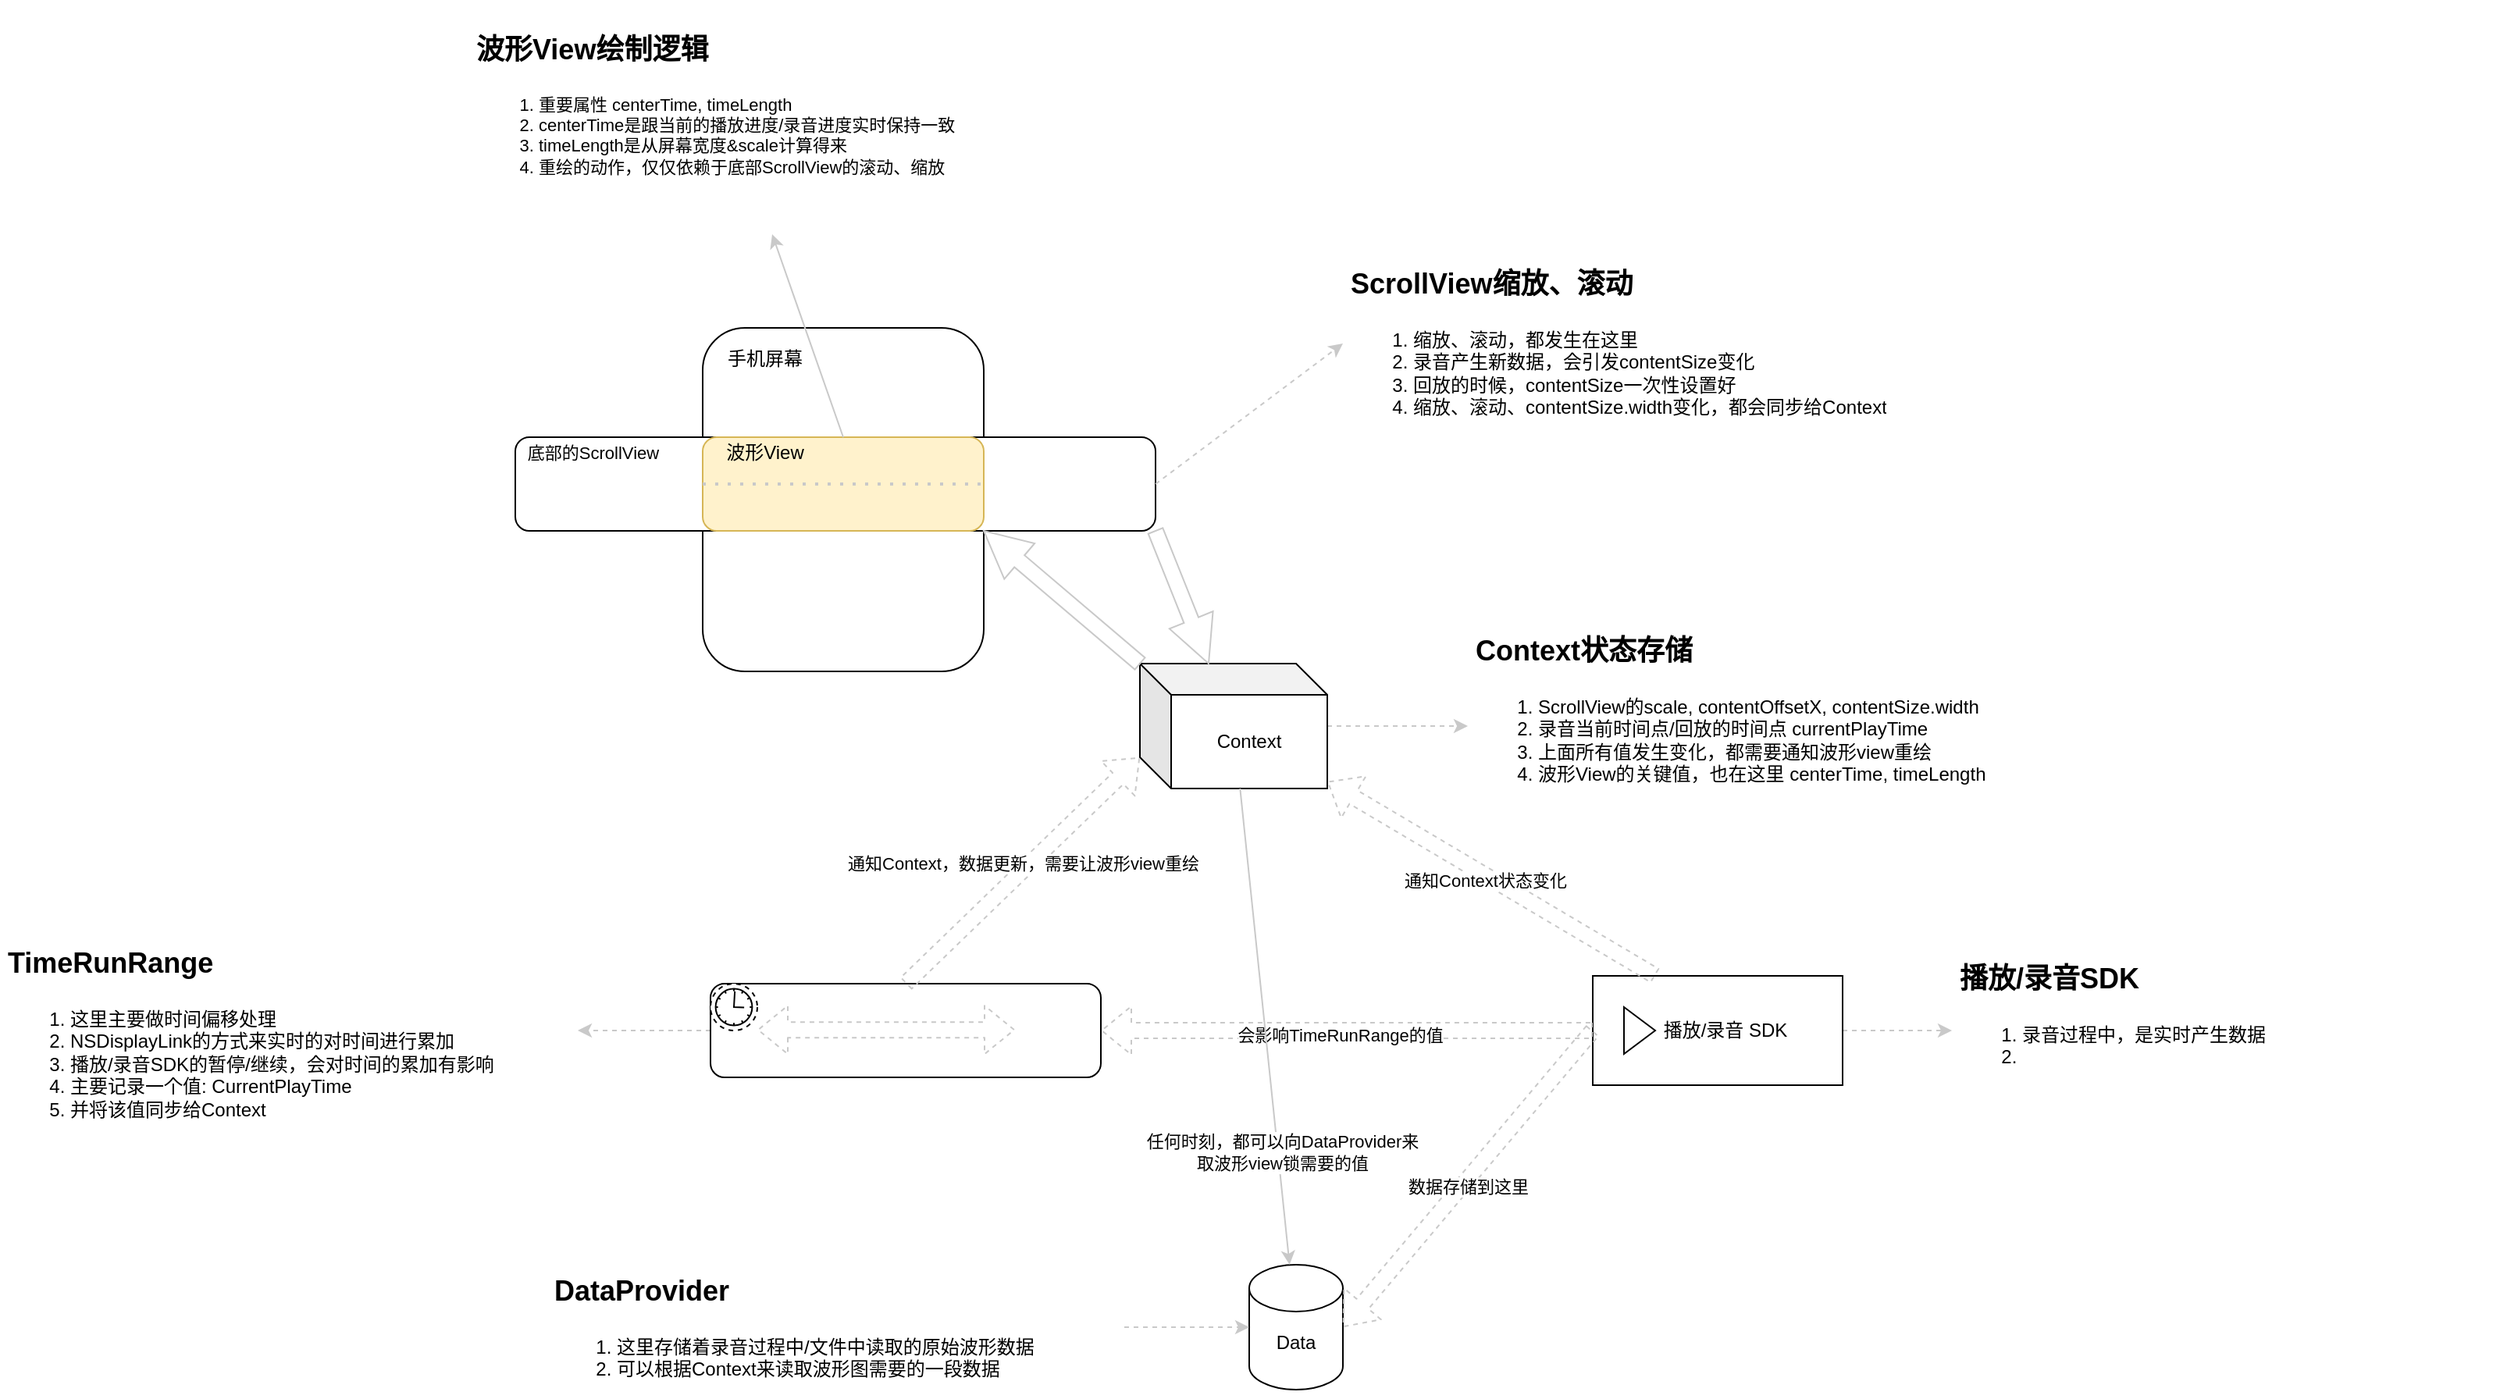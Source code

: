 <mxfile version="14.1.9" type="github">
  <diagram id="p8HPg3vbl-VkapSL3GHT" name="Page-1">
    <mxGraphModel dx="2520" dy="895" grid="1" gridSize="10" guides="1" tooltips="1" connect="1" arrows="1" fold="1" page="1" pageScale="1" pageWidth="827" pageHeight="1169" math="0" shadow="0">
      <root>
        <mxCell id="0" />
        <mxCell id="1" parent="0" />
        <mxCell id="yp2vRg8m_nEioMY8WrKE-5" value="" style="rounded=1;whiteSpace=wrap;html=1;" vertex="1" parent="1">
          <mxGeometry x="170" y="370" width="180" height="220" as="geometry" />
        </mxCell>
        <mxCell id="yp2vRg8m_nEioMY8WrKE-6" value="" style="rounded=1;whiteSpace=wrap;html=1;" vertex="1" parent="1">
          <mxGeometry x="50" y="440" width="410" height="60" as="geometry" />
        </mxCell>
        <mxCell id="yp2vRg8m_nEioMY8WrKE-7" value="" style="rounded=1;whiteSpace=wrap;html=1;fillColor=#fff2cc;strokeColor=#d6b656;" vertex="1" parent="1">
          <mxGeometry x="170" y="440" width="180" height="60" as="geometry" />
        </mxCell>
        <mxCell id="yp2vRg8m_nEioMY8WrKE-8" value="&lt;font style=&quot;font-size: 11px&quot;&gt;底部的ScrollView&lt;/font&gt;" style="text;html=1;strokeColor=none;fillColor=none;align=center;verticalAlign=middle;whiteSpace=wrap;rounded=0;" vertex="1" parent="1">
          <mxGeometry x="50" y="440" width="100" height="20" as="geometry" />
        </mxCell>
        <mxCell id="yp2vRg8m_nEioMY8WrKE-10" value="波形View" style="text;html=1;strokeColor=none;fillColor=none;align=center;verticalAlign=middle;whiteSpace=wrap;rounded=0;" vertex="1" parent="1">
          <mxGeometry x="170" y="440" width="80" height="20" as="geometry" />
        </mxCell>
        <mxCell id="yp2vRg8m_nEioMY8WrKE-11" value="手机屏幕" style="text;html=1;strokeColor=none;fillColor=none;align=center;verticalAlign=middle;whiteSpace=wrap;rounded=0;" vertex="1" parent="1">
          <mxGeometry x="175" y="380" width="70" height="20" as="geometry" />
        </mxCell>
        <mxCell id="yp2vRg8m_nEioMY8WrKE-12" value="" style="shape=cylinder3;whiteSpace=wrap;html=1;boundedLbl=1;backgroundOutline=1;size=15;gradientColor=none;" vertex="1" parent="1">
          <mxGeometry x="520" y="970" width="60" height="80" as="geometry" />
        </mxCell>
        <mxCell id="yp2vRg8m_nEioMY8WrKE-13" value="Data" style="text;html=1;strokeColor=none;fillColor=none;align=center;verticalAlign=middle;whiteSpace=wrap;rounded=0;" vertex="1" parent="1">
          <mxGeometry x="530" y="1010" width="40" height="20" as="geometry" />
        </mxCell>
        <mxCell id="yp2vRg8m_nEioMY8WrKE-17" value="" style="endArrow=none;dashed=1;html=1;dashPattern=1 3;strokeWidth=2;exitX=0;exitY=0.5;exitDx=0;exitDy=0;entryX=1;entryY=0.5;entryDx=0;entryDy=0;strokeColor=#C9C9C9;" edge="1" parent="1" source="yp2vRg8m_nEioMY8WrKE-7" target="yp2vRg8m_nEioMY8WrKE-7">
          <mxGeometry width="50" height="50" relative="1" as="geometry">
            <mxPoint x="175" y="469.58" as="sourcePoint" />
            <mxPoint x="275" y="469.58" as="targetPoint" />
          </mxGeometry>
        </mxCell>
        <mxCell id="yp2vRg8m_nEioMY8WrKE-19" style="edgeStyle=none;rounded=0;orthogonalLoop=1;jettySize=auto;html=1;entryX=0.5;entryY=0;entryDx=0;entryDy=0;strokeColor=#C9C9C9;startArrow=classic;startFill=1;endArrow=none;endFill=0;" edge="1" parent="1" source="yp2vRg8m_nEioMY8WrKE-18" target="yp2vRg8m_nEioMY8WrKE-7">
          <mxGeometry relative="1" as="geometry" />
        </mxCell>
        <mxCell id="yp2vRg8m_nEioMY8WrKE-18" value="&lt;h1&gt;&lt;font style=&quot;font-size: 18px&quot;&gt;波形View绘制逻辑&lt;/font&gt;&lt;/h1&gt;&lt;div style=&quot;font-size: 11px&quot;&gt;&lt;ol&gt;&lt;li&gt;&lt;span style=&quot;font-size: 11px&quot;&gt;&lt;font style=&quot;font-size: 11px&quot;&gt;重要属性 centerTime, timeLength&lt;/font&gt;&lt;/span&gt;&lt;/li&gt;&lt;li&gt;&lt;span style=&quot;font-size: 11px&quot;&gt;&lt;font style=&quot;font-size: 11px&quot;&gt;centerTime是跟当前的播放进度/录音进度实时保持一致&lt;/font&gt;&lt;/span&gt;&lt;/li&gt;&lt;li&gt;&lt;span style=&quot;font-size: 11px&quot;&gt;&lt;font style=&quot;font-size: 11px&quot;&gt;timeLength是从屏幕宽度&amp;amp;scale计算得来&lt;/font&gt;&lt;/span&gt;&lt;/li&gt;&lt;li&gt;重绘的动作，仅仅依赖于底部ScrollView的滚动、缩放&lt;/li&gt;&lt;/ol&gt;&lt;/div&gt;" style="text;html=1;strokeColor=none;fillColor=none;spacing=5;spacingTop=-20;whiteSpace=wrap;overflow=hidden;rounded=0;" vertex="1" parent="1">
          <mxGeometry x="20" y="170" width="340" height="140" as="geometry" />
        </mxCell>
        <mxCell id="yp2vRg8m_nEioMY8WrKE-20" value="&lt;p style=&quot;line-height: 70%&quot;&gt;&lt;/p&gt;&lt;h1&gt;&lt;font style=&quot;font-size: 18px&quot;&gt;ScrollView缩放、滚动&lt;/font&gt;&lt;/h1&gt;&lt;p&gt;&lt;/p&gt;&lt;ol&gt;&lt;li&gt;缩放、滚动，都发生在这里&lt;/li&gt;&lt;li&gt;录音产生新数据，会引发contentSize变化&lt;/li&gt;&lt;li&gt;回放的时候，contentSize一次性设置好&lt;/li&gt;&lt;li&gt;缩放、滚动、contentSize.width变化，都会同步给Context&lt;/li&gt;&lt;/ol&gt;&lt;p&gt;&lt;/p&gt;&lt;p&gt;&lt;/p&gt;" style="text;html=1;strokeColor=none;fillColor=none;spacing=5;spacingTop=-20;whiteSpace=wrap;overflow=hidden;rounded=0;" vertex="1" parent="1">
          <mxGeometry x="580" y="320" width="370" height="120" as="geometry" />
        </mxCell>
        <mxCell id="yp2vRg8m_nEioMY8WrKE-30" style="edgeStyle=none;rounded=0;orthogonalLoop=1;jettySize=auto;html=1;entryX=0;entryY=0.5;entryDx=0;entryDy=0;startArrow=none;startFill=0;endArrow=classic;endFill=1;strokeColor=#C9C9C9;dashed=1;" edge="1" parent="1" source="yp2vRg8m_nEioMY8WrKE-21" target="yp2vRg8m_nEioMY8WrKE-22">
          <mxGeometry relative="1" as="geometry" />
        </mxCell>
        <mxCell id="yp2vRg8m_nEioMY8WrKE-21" value="Context" style="shape=cube;whiteSpace=wrap;html=1;boundedLbl=1;backgroundOutline=1;darkOpacity=0.05;darkOpacity2=0.1;gradientColor=none;" vertex="1" parent="1">
          <mxGeometry x="450" y="585" width="120" height="80" as="geometry" />
        </mxCell>
        <mxCell id="yp2vRg8m_nEioMY8WrKE-22" value="&lt;p style=&quot;line-height: 70%&quot;&gt;&lt;/p&gt;&lt;h1&gt;&lt;font style=&quot;font-size: 18px&quot;&gt;Context状态存储&lt;/font&gt;&lt;/h1&gt;&lt;p&gt;&lt;/p&gt;&lt;ol&gt;&lt;li&gt;&lt;span&gt;ScrollView的scale, contentOffsetX, contentSize.width&lt;/span&gt;&lt;/li&gt;&lt;li&gt;&lt;span&gt;录音当前时间点/回放的时间点 currentPlayTime&lt;/span&gt;&lt;/li&gt;&lt;li&gt;上面所有值发生变化，都需要通知波形view重绘&lt;/li&gt;&lt;li&gt;波形View的关键值，也在这里 centerTime, timeLength&lt;/li&gt;&lt;/ol&gt;&lt;p&gt;&lt;/p&gt;&lt;p&gt;&lt;/p&gt;" style="text;html=1;strokeColor=none;fillColor=none;spacing=5;spacingTop=-20;whiteSpace=wrap;overflow=hidden;rounded=0;" vertex="1" parent="1">
          <mxGeometry x="660" y="555" width="400" height="140" as="geometry" />
        </mxCell>
        <mxCell id="yp2vRg8m_nEioMY8WrKE-53" style="edgeStyle=none;rounded=0;orthogonalLoop=1;jettySize=auto;html=1;entryX=0;entryY=0.5;entryDx=0;entryDy=0;dashed=1;startArrow=none;startFill=0;endArrow=classic;endFill=1;strokeColor=#C9C9C9;" edge="1" parent="1" source="yp2vRg8m_nEioMY8WrKE-23" target="yp2vRg8m_nEioMY8WrKE-39">
          <mxGeometry relative="1" as="geometry" />
        </mxCell>
        <mxCell id="yp2vRg8m_nEioMY8WrKE-23" value="&amp;nbsp; &amp;nbsp;播放/录音 SDK" style="html=1;whiteSpace=wrap;container=1;recursiveResize=0;collapsible=0;gradientColor=none;" vertex="1" parent="1">
          <mxGeometry x="740" y="785" width="160" height="70" as="geometry" />
        </mxCell>
        <mxCell id="yp2vRg8m_nEioMY8WrKE-24" value="" style="triangle;html=1;whiteSpace=wrap;" vertex="1" parent="yp2vRg8m_nEioMY8WrKE-23">
          <mxGeometry x="20" y="20" width="20" height="30" as="geometry" />
        </mxCell>
        <mxCell id="yp2vRg8m_nEioMY8WrKE-28" style="edgeStyle=none;rounded=0;orthogonalLoop=1;jettySize=auto;html=1;strokeColor=#C9C9C9;exitX=1;exitY=0.5;exitDx=0;exitDy=0;dashed=1;entryX=0;entryY=0.5;entryDx=0;entryDy=0;" edge="1" parent="1" source="yp2vRg8m_nEioMY8WrKE-6" target="yp2vRg8m_nEioMY8WrKE-20">
          <mxGeometry relative="1" as="geometry">
            <mxPoint x="-50" y="540" as="sourcePoint" />
            <mxPoint x="580" y="470" as="targetPoint" />
          </mxGeometry>
        </mxCell>
        <mxCell id="yp2vRg8m_nEioMY8WrKE-29" value="" style="shape=arrow;endArrow=classic;html=1;strokeColor=#C9C9C9;exitX=1;exitY=1;exitDx=0;exitDy=0;" edge="1" parent="1" source="yp2vRg8m_nEioMY8WrKE-6" target="yp2vRg8m_nEioMY8WrKE-21">
          <mxGeometry width="50" height="50" relative="1" as="geometry">
            <mxPoint x="490" y="590" as="sourcePoint" />
            <mxPoint x="540" y="540" as="targetPoint" />
          </mxGeometry>
        </mxCell>
        <mxCell id="yp2vRg8m_nEioMY8WrKE-31" value="" style="shape=arrow;endArrow=classic;html=1;strokeColor=#C9C9C9;exitX=0;exitY=0;exitDx=0;exitDy=0;entryX=1;entryY=1;entryDx=0;entryDy=0;exitPerimeter=0;" edge="1" parent="1" source="yp2vRg8m_nEioMY8WrKE-21" target="yp2vRg8m_nEioMY8WrKE-7">
          <mxGeometry width="50" height="50" relative="1" as="geometry">
            <mxPoint x="340" y="360" as="sourcePoint" />
            <mxPoint x="440" y="240" as="targetPoint" />
          </mxGeometry>
        </mxCell>
        <mxCell id="yp2vRg8m_nEioMY8WrKE-34" style="edgeStyle=none;rounded=0;orthogonalLoop=1;jettySize=auto;html=1;entryX=0;entryY=0.5;entryDx=0;entryDy=0;entryPerimeter=0;dashed=1;startArrow=none;startFill=0;endArrow=classic;endFill=1;strokeColor=#C9C9C9;exitX=1;exitY=0.5;exitDx=0;exitDy=0;" edge="1" parent="1" source="yp2vRg8m_nEioMY8WrKE-33" target="yp2vRg8m_nEioMY8WrKE-12">
          <mxGeometry relative="1" as="geometry" />
        </mxCell>
        <mxCell id="yp2vRg8m_nEioMY8WrKE-33" value="&lt;p style=&quot;line-height: 70%&quot;&gt;&lt;/p&gt;&lt;h1&gt;&lt;span style=&quot;font-size: 18px&quot;&gt;DataProvider&lt;/span&gt;&lt;/h1&gt;&lt;p&gt;&lt;/p&gt;&lt;ol&gt;&lt;li&gt;这里存储着录音过程中/文件中读取的原始波形数据&lt;/li&gt;&lt;li&gt;可以根据Context来读取波形图需要的一段数据&lt;/li&gt;&lt;/ol&gt;&lt;p&gt;&lt;/p&gt;&lt;p&gt;&lt;/p&gt;" style="text;html=1;strokeColor=none;fillColor=none;spacing=5;spacingTop=-20;whiteSpace=wrap;overflow=hidden;rounded=0;" vertex="1" parent="1">
          <mxGeometry x="70" y="965" width="370" height="90" as="geometry" />
        </mxCell>
        <mxCell id="yp2vRg8m_nEioMY8WrKE-35" value="" style="shape=flexArrow;endArrow=classic;html=1;dashed=1;strokeColor=#C9C9C9;exitX=0;exitY=0.5;exitDx=0;exitDy=0;entryX=1;entryY=0.5;entryDx=0;entryDy=0;entryPerimeter=0;" edge="1" parent="1" source="yp2vRg8m_nEioMY8WrKE-23" target="yp2vRg8m_nEioMY8WrKE-12">
          <mxGeometry width="50" height="50" relative="1" as="geometry">
            <mxPoint x="660" y="960" as="sourcePoint" />
            <mxPoint x="710" y="910" as="targetPoint" />
          </mxGeometry>
        </mxCell>
        <mxCell id="yp2vRg8m_nEioMY8WrKE-36" value="数据存储到这里" style="edgeLabel;html=1;align=center;verticalAlign=middle;resizable=0;points=[];" vertex="1" connectable="0" parent="yp2vRg8m_nEioMY8WrKE-35">
          <mxGeometry x="0.029" y="3" relative="1" as="geometry">
            <mxPoint as="offset" />
          </mxGeometry>
        </mxCell>
        <mxCell id="yp2vRg8m_nEioMY8WrKE-37" value="" style="shape=flexArrow;endArrow=classic;html=1;dashed=1;strokeColor=#C9C9C9;exitX=0.25;exitY=0;exitDx=0;exitDy=0;" edge="1" parent="1" source="yp2vRg8m_nEioMY8WrKE-23" target="yp2vRg8m_nEioMY8WrKE-21">
          <mxGeometry width="50" height="50" relative="1" as="geometry">
            <mxPoint x="740" y="940" as="sourcePoint" />
            <mxPoint x="570" y="940" as="targetPoint" />
          </mxGeometry>
        </mxCell>
        <mxCell id="yp2vRg8m_nEioMY8WrKE-38" value="通知Context状态变化" style="edgeLabel;html=1;align=center;verticalAlign=middle;resizable=0;points=[];" vertex="1" connectable="0" parent="yp2vRg8m_nEioMY8WrKE-37">
          <mxGeometry x="0.029" y="3" relative="1" as="geometry">
            <mxPoint as="offset" />
          </mxGeometry>
        </mxCell>
        <mxCell id="yp2vRg8m_nEioMY8WrKE-39" value="&lt;p style=&quot;line-height: 70%&quot;&gt;&lt;/p&gt;&lt;h1&gt;&lt;span style=&quot;font-size: 18px&quot;&gt;播放/录音SDK&lt;/span&gt;&lt;/h1&gt;&lt;p&gt;&lt;/p&gt;&lt;ol&gt;&lt;li&gt;录音过程中，是实时产生数据&lt;/li&gt;&lt;li&gt;&lt;br&gt;&lt;/li&gt;&lt;/ol&gt;&lt;p&gt;&lt;/p&gt;&lt;p&gt;&lt;/p&gt;" style="text;html=1;strokeColor=none;fillColor=none;spacing=5;spacingTop=-20;whiteSpace=wrap;overflow=hidden;rounded=0;" vertex="1" parent="1">
          <mxGeometry x="970" y="765" width="350" height="110" as="geometry" />
        </mxCell>
        <mxCell id="yp2vRg8m_nEioMY8WrKE-48" style="edgeStyle=none;rounded=0;orthogonalLoop=1;jettySize=auto;html=1;dashed=1;startArrow=none;startFill=0;endArrow=classic;endFill=1;strokeColor=#C9C9C9;entryX=1;entryY=0.5;entryDx=0;entryDy=0;exitX=0;exitY=0.5;exitDx=0;exitDy=0;" edge="1" parent="1" source="yp2vRg8m_nEioMY8WrKE-44" target="yp2vRg8m_nEioMY8WrKE-47">
          <mxGeometry relative="1" as="geometry" />
        </mxCell>
        <mxCell id="yp2vRg8m_nEioMY8WrKE-44" value="" style="rounded=1;whiteSpace=wrap;html=1;gradientColor=none;" vertex="1" parent="1">
          <mxGeometry x="175" y="790" width="250" height="60" as="geometry" />
        </mxCell>
        <mxCell id="yp2vRg8m_nEioMY8WrKE-45" value="" style="shape=flexArrow;endArrow=classic;startArrow=classic;html=1;dashed=1;strokeColor=#C9C9C9;" edge="1" parent="1">
          <mxGeometry width="50" height="50" relative="1" as="geometry">
            <mxPoint x="205" y="819.58" as="sourcePoint" />
            <mxPoint x="370" y="819.58" as="targetPoint" />
          </mxGeometry>
        </mxCell>
        <mxCell id="yp2vRg8m_nEioMY8WrKE-46" value="" style="shape=mxgraph.bpmn.shape;html=1;verticalLabelPosition=bottom;labelBackgroundColor=#ffffff;verticalAlign=top;align=center;perimeter=ellipsePerimeter;outlineConnect=0;outline=eventNonint;symbol=timer;gradientColor=none;" vertex="1" parent="1">
          <mxGeometry x="175" y="790" width="30" height="30" as="geometry" />
        </mxCell>
        <mxCell id="yp2vRg8m_nEioMY8WrKE-47" value="&lt;p style=&quot;line-height: 70%&quot;&gt;&lt;/p&gt;&lt;h1&gt;&lt;span style=&quot;font-size: 18px&quot;&gt;TimeRunRange&lt;/span&gt;&lt;/h1&gt;&lt;p&gt;&lt;/p&gt;&lt;ol&gt;&lt;li&gt;这里主要做时间偏移处理&lt;/li&gt;&lt;li&gt;NSDisplayLink的方式来实时的对时间进行累加&lt;/li&gt;&lt;li&gt;播放/录音SDK的暂停/继续，会对时间的累加有影响&lt;/li&gt;&lt;li&gt;主要记录一个值: CurrentPlayTime&lt;/li&gt;&lt;li&gt;并将该值同步给Context&lt;/li&gt;&lt;/ol&gt;&lt;p&gt;&lt;/p&gt;&lt;p&gt;&lt;/p&gt;" style="text;html=1;strokeColor=none;fillColor=none;spacing=5;spacingTop=-20;whiteSpace=wrap;overflow=hidden;rounded=0;" vertex="1" parent="1">
          <mxGeometry x="-280" y="755" width="370" height="130" as="geometry" />
        </mxCell>
        <mxCell id="yp2vRg8m_nEioMY8WrKE-49" value="" style="shape=flexArrow;endArrow=classic;html=1;dashed=1;strokeColor=#C9C9C9;exitX=0;exitY=0.5;exitDx=0;exitDy=0;entryX=1;entryY=0.5;entryDx=0;entryDy=0;" edge="1" parent="1" source="yp2vRg8m_nEioMY8WrKE-23" target="yp2vRg8m_nEioMY8WrKE-44">
          <mxGeometry width="50" height="50" relative="1" as="geometry">
            <mxPoint x="580" y="780" as="sourcePoint" />
            <mxPoint x="430" y="980" as="targetPoint" />
          </mxGeometry>
        </mxCell>
        <mxCell id="yp2vRg8m_nEioMY8WrKE-50" value="会影响TimeRunRange的值" style="edgeLabel;html=1;align=center;verticalAlign=middle;resizable=0;points=[];" vertex="1" connectable="0" parent="yp2vRg8m_nEioMY8WrKE-49">
          <mxGeometry x="0.029" y="3" relative="1" as="geometry">
            <mxPoint as="offset" />
          </mxGeometry>
        </mxCell>
        <mxCell id="yp2vRg8m_nEioMY8WrKE-51" value="" style="shape=flexArrow;endArrow=classic;html=1;dashed=1;strokeColor=#C9C9C9;exitX=0.5;exitY=0;exitDx=0;exitDy=0;entryX=0;entryY=0;entryDx=0;entryDy=60;entryPerimeter=0;" edge="1" parent="1" source="yp2vRg8m_nEioMY8WrKE-44" target="yp2vRg8m_nEioMY8WrKE-21">
          <mxGeometry width="50" height="50" relative="1" as="geometry">
            <mxPoint x="470" y="720" as="sourcePoint" />
            <mxPoint x="240" y="720" as="targetPoint" />
          </mxGeometry>
        </mxCell>
        <mxCell id="yp2vRg8m_nEioMY8WrKE-52" value="通知Context，数据更新，需要让波形view重绘" style="edgeLabel;html=1;align=center;verticalAlign=middle;resizable=0;points=[];" vertex="1" connectable="0" parent="yp2vRg8m_nEioMY8WrKE-51">
          <mxGeometry x="0.029" y="3" relative="1" as="geometry">
            <mxPoint as="offset" />
          </mxGeometry>
        </mxCell>
        <mxCell id="yp2vRg8m_nEioMY8WrKE-54" value="" style="endArrow=classic;html=1;strokeColor=#C9C9C9;" edge="1" parent="1" source="yp2vRg8m_nEioMY8WrKE-21" target="yp2vRg8m_nEioMY8WrKE-12">
          <mxGeometry width="50" height="50" relative="1" as="geometry">
            <mxPoint x="450" y="940" as="sourcePoint" />
            <mxPoint x="500" y="890" as="targetPoint" />
          </mxGeometry>
        </mxCell>
        <mxCell id="yp2vRg8m_nEioMY8WrKE-55" value="任何时刻，都可以向DataProvider来&lt;br&gt;取波形view锁需要的值" style="edgeLabel;html=1;align=center;verticalAlign=middle;resizable=0;points=[];" vertex="1" connectable="0" parent="yp2vRg8m_nEioMY8WrKE-54">
          <mxGeometry x="0.531" y="2" relative="1" as="geometry">
            <mxPoint as="offset" />
          </mxGeometry>
        </mxCell>
      </root>
    </mxGraphModel>
  </diagram>
</mxfile>

